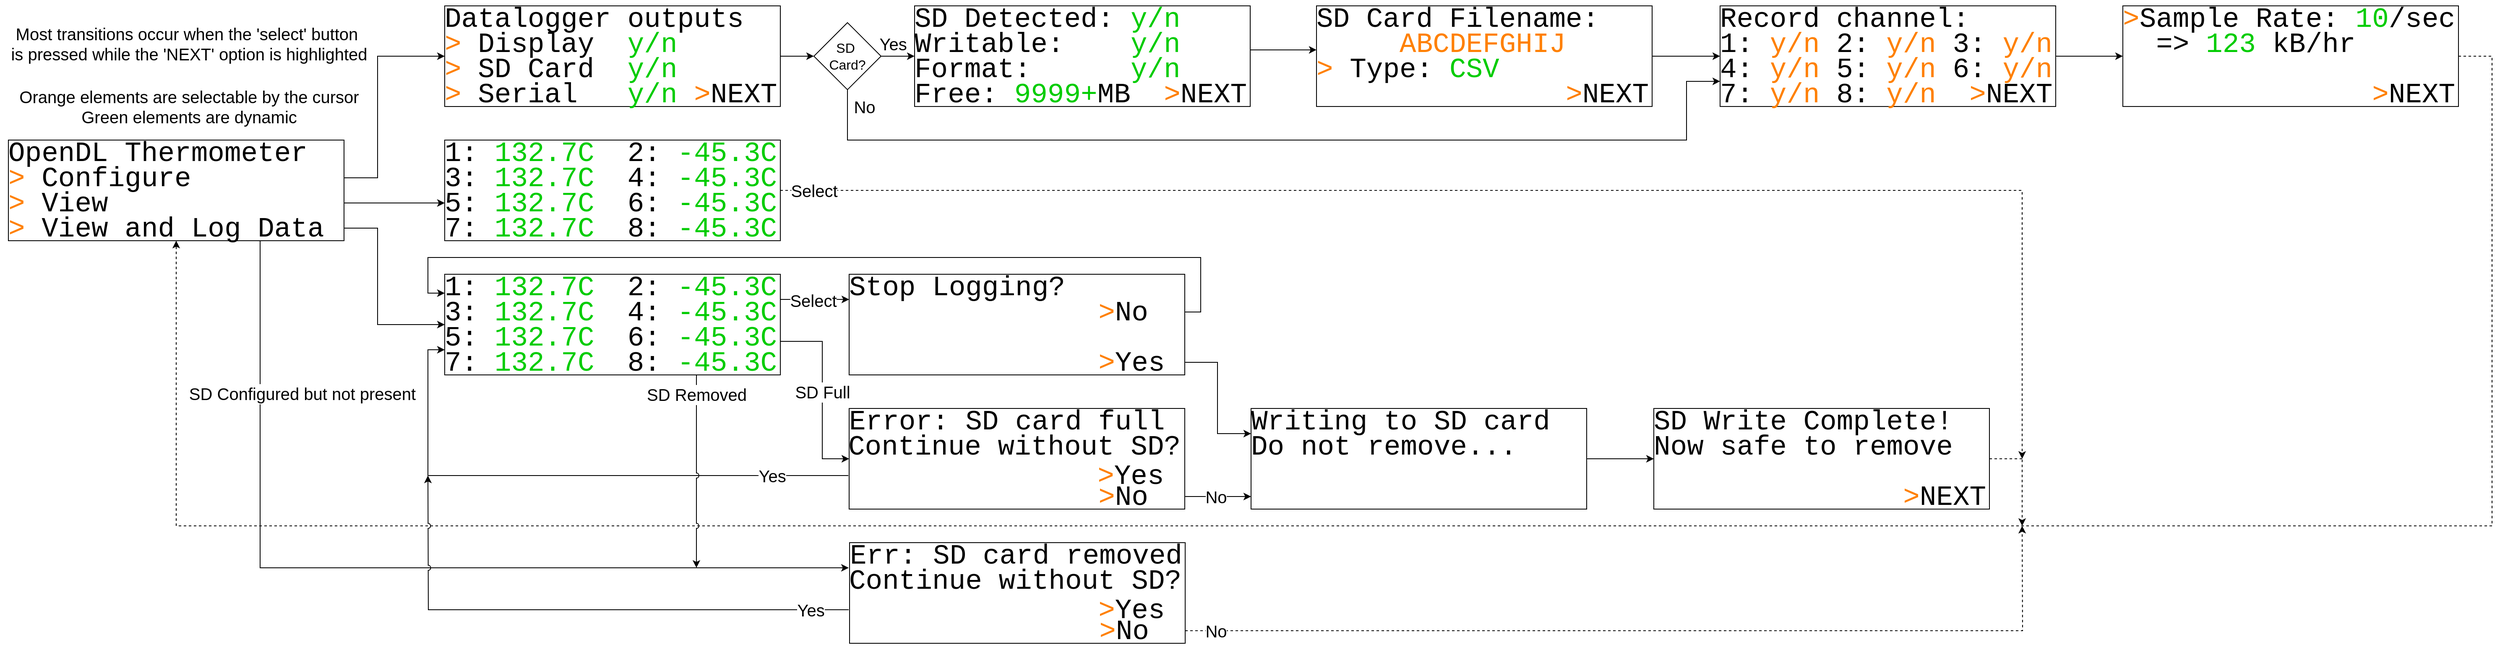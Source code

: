 <mxfile version="24.7.17">
  <diagram name="Page-1" id="Q3xABJWAg-SNLwv8lgqA">
    <mxGraphModel dx="2074" dy="1191" grid="1" gridSize="10" guides="1" tooltips="1" connect="1" arrows="1" fold="1" page="1" pageScale="1" pageWidth="827" pageHeight="1169" math="0" shadow="0">
      <root>
        <mxCell id="0" />
        <mxCell id="1" parent="0" />
        <mxCell id="KfBXZv0DRO6nxlZnSBsi-146" value="" style="rounded=0;whiteSpace=wrap;html=1;" parent="1" vertex="1">
          <mxGeometry x="1042" y="360" width="400" height="120" as="geometry" />
        </mxCell>
        <mxCell id="KfBXZv0DRO6nxlZnSBsi-16" value="" style="rounded=0;whiteSpace=wrap;html=1;" parent="1" vertex="1">
          <mxGeometry x="40" y="200" width="400" height="120" as="geometry" />
        </mxCell>
        <mxCell id="KfBXZv0DRO6nxlZnSBsi-17" value="&lt;font face=&quot;Courier New&quot;&gt;OpenDL Thermometer&lt;/font&gt;" style="text;html=1;align=left;verticalAlign=middle;whiteSpace=wrap;rounded=0;fontSize=33;spacingRight=0;spacingTop=0;spacing=0;imageHeight=24;fixedWidth=1;" parent="1" vertex="1">
          <mxGeometry x="40" y="200" width="400" height="30" as="geometry" />
        </mxCell>
        <mxCell id="KfBXZv0DRO6nxlZnSBsi-26" style="edgeStyle=orthogonalEdgeStyle;rounded=0;orthogonalLoop=1;jettySize=auto;html=1;exitX=1;exitY=0.5;exitDx=0;exitDy=0;entryX=0;entryY=0;entryDx=0;entryDy=0;" parent="1" source="KfBXZv0DRO6nxlZnSBsi-18" target="KfBXZv0DRO6nxlZnSBsi-24" edge="1">
          <mxGeometry relative="1" as="geometry">
            <Array as="points">
              <mxPoint x="480" y="245" />
              <mxPoint x="480" y="100" />
            </Array>
          </mxGeometry>
        </mxCell>
        <mxCell id="KfBXZv0DRO6nxlZnSBsi-18" value="&lt;font face=&quot;Courier New&quot;&gt;&lt;font color=&quot;#ff8000&quot;&gt;&amp;gt;&lt;/font&gt;&lt;font color=&quot;#00cc00&quot;&gt;&amp;nbsp;&lt;/font&gt;Configure&lt;br&gt;&lt;/font&gt;" style="text;html=1;align=left;verticalAlign=middle;whiteSpace=wrap;rounded=0;fontSize=33;spacingRight=0;spacingTop=0;spacing=0;imageHeight=24;fixedWidth=1;" parent="1" vertex="1">
          <mxGeometry x="40" y="230" width="400" height="30" as="geometry" />
        </mxCell>
        <mxCell id="KfBXZv0DRO6nxlZnSBsi-32" style="edgeStyle=orthogonalEdgeStyle;rounded=0;orthogonalLoop=1;jettySize=auto;html=1;exitX=1;exitY=0.5;exitDx=0;exitDy=0;entryX=0;entryY=0.5;entryDx=0;entryDy=0;" parent="1" source="KfBXZv0DRO6nxlZnSBsi-19" edge="1">
          <mxGeometry relative="1" as="geometry">
            <mxPoint x="560" y="275" as="targetPoint" />
          </mxGeometry>
        </mxCell>
        <mxCell id="KfBXZv0DRO6nxlZnSBsi-19" value="&lt;font face=&quot;Courier New&quot;&gt;&lt;font color=&quot;#ff8000&quot;&gt;&amp;gt;&lt;/font&gt;&lt;font color=&quot;#00cc00&quot;&gt;&amp;nbsp;&lt;/font&gt;View&lt;br&gt;&lt;/font&gt;" style="text;html=1;align=left;verticalAlign=middle;whiteSpace=wrap;rounded=0;fontSize=33;spacingRight=0;spacingTop=0;spacing=0;imageHeight=24;fixedWidth=1;" parent="1" vertex="1">
          <mxGeometry x="40" y="260" width="400" height="30" as="geometry" />
        </mxCell>
        <mxCell id="KfBXZv0DRO6nxlZnSBsi-38" style="edgeStyle=orthogonalEdgeStyle;rounded=0;orthogonalLoop=1;jettySize=auto;html=1;exitX=1;exitY=0.5;exitDx=0;exitDy=0;entryX=0;entryY=0;entryDx=0;entryDy=0;" parent="1" source="KfBXZv0DRO6nxlZnSBsi-20" edge="1">
          <mxGeometry relative="1" as="geometry">
            <mxPoint x="560.0" y="420" as="targetPoint" />
            <Array as="points">
              <mxPoint x="480" y="305" />
              <mxPoint x="480" y="420" />
            </Array>
          </mxGeometry>
        </mxCell>
        <mxCell id="ryMFJI7EJmz1ZqOhbHSy-1" style="edgeStyle=orthogonalEdgeStyle;rounded=0;orthogonalLoop=1;jettySize=auto;html=1;exitX=0.75;exitY=1;exitDx=0;exitDy=0;entryX=0;entryY=0;entryDx=0;entryDy=0;" edge="1" parent="1" source="KfBXZv0DRO6nxlZnSBsi-20" target="dpAYnM_afZyoAVR1uQpI-5">
          <mxGeometry relative="1" as="geometry">
            <mxPoint x="860" y="710" as="targetPoint" />
            <Array as="points">
              <mxPoint x="340" y="710" />
            </Array>
          </mxGeometry>
        </mxCell>
        <mxCell id="ryMFJI7EJmz1ZqOhbHSy-2" value="SD Configured but not present" style="edgeLabel;html=1;align=center;verticalAlign=middle;resizable=0;points=[];fontSize=20;" vertex="1" connectable="0" parent="ryMFJI7EJmz1ZqOhbHSy-1">
          <mxGeometry x="-0.765" relative="1" as="geometry">
            <mxPoint x="50" y="53" as="offset" />
          </mxGeometry>
        </mxCell>
        <mxCell id="KfBXZv0DRO6nxlZnSBsi-20" value="&lt;font face=&quot;Courier New&quot;&gt;&lt;font color=&quot;#ff8000&quot;&gt;&amp;gt;&lt;/font&gt;&lt;font color=&quot;#00cc00&quot;&gt;&amp;nbsp;&lt;/font&gt;View and Log Data&lt;br&gt;&lt;/font&gt;" style="text;html=1;align=left;verticalAlign=middle;whiteSpace=wrap;rounded=0;fontSize=33;spacingRight=0;spacingTop=0;spacing=0;imageHeight=24;fixedWidth=1;" parent="1" vertex="1">
          <mxGeometry x="40" y="290" width="400" height="30" as="geometry" />
        </mxCell>
        <mxCell id="KfBXZv0DRO6nxlZnSBsi-21" value="" style="rounded=0;whiteSpace=wrap;html=1;" parent="1" vertex="1">
          <mxGeometry x="560" y="40" width="400" height="120" as="geometry" />
        </mxCell>
        <mxCell id="KfBXZv0DRO6nxlZnSBsi-22" value="&lt;font face=&quot;Courier New&quot;&gt;Datalogger outputs&lt;br&gt;&lt;/font&gt;" style="text;html=1;align=left;verticalAlign=middle;whiteSpace=wrap;rounded=0;fontSize=33;spacingRight=0;spacingTop=0;spacing=0;imageHeight=24;fixedWidth=1;" parent="1" vertex="1">
          <mxGeometry x="560" y="40" width="400" height="30" as="geometry" />
        </mxCell>
        <mxCell id="dubMZCo4cq1mhFCN-_DC-6" style="edgeStyle=orthogonalEdgeStyle;rounded=0;orthogonalLoop=1;jettySize=auto;html=1;exitX=1;exitY=1;exitDx=0;exitDy=0;entryX=0;entryY=0.5;entryDx=0;entryDy=0;" parent="1" source="KfBXZv0DRO6nxlZnSBsi-23" target="KfBXZv0DRO6nxlZnSBsi-107" edge="1">
          <mxGeometry relative="1" as="geometry">
            <Array as="points">
              <mxPoint x="970" y="100" />
              <mxPoint x="970" y="100" />
            </Array>
          </mxGeometry>
        </mxCell>
        <mxCell id="KfBXZv0DRO6nxlZnSBsi-23" value="&lt;font face=&quot;Courier New&quot;&gt;&lt;font color=&quot;#ff8000&quot;&gt;&amp;gt;&lt;/font&gt; Display&amp;nbsp; &lt;font color=&quot;#00cc00&quot;&gt;y/n&lt;br&gt;&lt;/font&gt;&lt;/font&gt;" style="text;html=1;align=left;verticalAlign=middle;whiteSpace=wrap;rounded=0;fontSize=33;spacingRight=0;spacingTop=0;spacing=0;imageHeight=24;fixedWidth=1;" parent="1" vertex="1">
          <mxGeometry x="560" y="70" width="400" height="30" as="geometry" />
        </mxCell>
        <mxCell id="KfBXZv0DRO6nxlZnSBsi-24" value="&lt;font face=&quot;Courier New&quot;&gt;&lt;font color=&quot;#ff8000&quot;&gt;&amp;gt;&lt;/font&gt; SD Card&amp;nbsp; &lt;font color=&quot;#00cc00&quot;&gt;y/n&lt;br&gt;&lt;/font&gt;&lt;/font&gt;" style="text;html=1;align=left;verticalAlign=middle;whiteSpace=wrap;rounded=0;fontSize=33;spacingRight=0;spacingTop=0;spacing=0;imageHeight=24;fixedWidth=1;" parent="1" vertex="1">
          <mxGeometry x="560" y="100" width="400" height="30" as="geometry" />
        </mxCell>
        <mxCell id="KfBXZv0DRO6nxlZnSBsi-25" value="&lt;font face=&quot;Courier New&quot;&gt;&lt;font color=&quot;#ff8000&quot;&gt;&amp;gt;&lt;/font&gt; Serial&amp;nbsp; &amp;nbsp;&lt;font color=&quot;#00cc00&quot;&gt;y/n&lt;/font&gt; &lt;font color=&quot;#ff8000&quot;&gt;&amp;gt;&lt;/font&gt;NEXT&lt;br&gt;&lt;/font&gt;" style="text;html=1;align=left;verticalAlign=middle;whiteSpace=wrap;rounded=0;fontSize=33;spacingRight=0;spacingTop=0;spacing=0;imageHeight=24;fixedWidth=1;" parent="1" vertex="1">
          <mxGeometry x="560" y="130" width="400" height="30" as="geometry" />
        </mxCell>
        <mxCell id="KfBXZv0DRO6nxlZnSBsi-27" value="" style="rounded=0;whiteSpace=wrap;html=1;" parent="1" vertex="1">
          <mxGeometry x="560" y="200" width="400" height="120" as="geometry" />
        </mxCell>
        <mxCell id="KfBXZv0DRO6nxlZnSBsi-33" value="" style="rounded=0;whiteSpace=wrap;html=1;" parent="1" vertex="1">
          <mxGeometry x="560" y="360" width="400" height="120" as="geometry" />
        </mxCell>
        <mxCell id="KfBXZv0DRO6nxlZnSBsi-39" value="&lt;font face=&quot;Courier New&quot;&gt;1: &lt;font color=&quot;#00cc00&quot;&gt;132.7C&lt;/font&gt;&amp;nbsp; 2: &lt;font color=&quot;#00cc00&quot;&gt;-45.3C&lt;/font&gt;&lt;br&gt;&lt;/font&gt;" style="text;html=1;align=left;verticalAlign=middle;whiteSpace=wrap;rounded=0;fontSize=33;spacingRight=0;spacingTop=0;spacing=0;imageHeight=24;fixedWidth=1;" parent="1" vertex="1">
          <mxGeometry x="560" y="200" width="400" height="30" as="geometry" />
        </mxCell>
        <mxCell id="KfBXZv0DRO6nxlZnSBsi-40" value="&lt;font face=&quot;Courier New&quot;&gt;3: &lt;font color=&quot;#00cc00&quot;&gt;132.7C&lt;/font&gt;&amp;nbsp; 4: &lt;font color=&quot;#00cc00&quot;&gt;-45.3C&lt;/font&gt;&lt;br&gt;&lt;/font&gt;" style="text;html=1;align=left;verticalAlign=middle;whiteSpace=wrap;rounded=0;fontSize=33;spacingRight=0;spacingTop=0;spacing=0;imageHeight=24;fixedWidth=1;" parent="1" vertex="1">
          <mxGeometry x="560" y="230" width="400" height="30" as="geometry" />
        </mxCell>
        <mxCell id="KfBXZv0DRO6nxlZnSBsi-135" style="edgeStyle=orthogonalEdgeStyle;rounded=0;orthogonalLoop=1;jettySize=auto;html=1;exitX=1;exitY=0;exitDx=0;exitDy=0;dashed=1;" parent="1" source="KfBXZv0DRO6nxlZnSBsi-41" edge="1">
          <mxGeometry relative="1" as="geometry">
            <mxPoint x="2440" y="580" as="targetPoint" />
            <Array as="points">
              <mxPoint x="2440" y="260" />
            </Array>
          </mxGeometry>
        </mxCell>
        <mxCell id="KfBXZv0DRO6nxlZnSBsi-41" value="&lt;font face=&quot;Courier New&quot;&gt;5: &lt;font color=&quot;#00cc00&quot;&gt;132.7C&lt;/font&gt;&amp;nbsp; 6: &lt;font color=&quot;#00cc00&quot;&gt;-45.3C&lt;/font&gt;&lt;br&gt;&lt;/font&gt;" style="text;html=1;align=left;verticalAlign=middle;whiteSpace=wrap;rounded=0;fontSize=33;spacingRight=0;spacingTop=0;spacing=0;imageHeight=24;fixedWidth=1;" parent="1" vertex="1">
          <mxGeometry x="560" y="260" width="400" height="30" as="geometry" />
        </mxCell>
        <mxCell id="KfBXZv0DRO6nxlZnSBsi-42" value="&lt;font face=&quot;Courier New&quot;&gt;7: &lt;font color=&quot;#00cc00&quot;&gt;132.7C&lt;/font&gt;&amp;nbsp; 8: &lt;font color=&quot;#00cc00&quot;&gt;-45.3C&lt;/font&gt;&lt;br&gt;&lt;/font&gt;" style="text;html=1;align=left;verticalAlign=middle;whiteSpace=wrap;rounded=0;fontSize=33;spacingRight=0;spacingTop=0;spacing=0;imageHeight=24;fixedWidth=1;" parent="1" vertex="1">
          <mxGeometry x="560" y="290" width="400" height="30" as="geometry" />
        </mxCell>
        <mxCell id="KfBXZv0DRO6nxlZnSBsi-51" value="" style="rounded=0;whiteSpace=wrap;html=1;" parent="1" vertex="1">
          <mxGeometry x="1120" y="39.97" width="400" height="120" as="geometry" />
        </mxCell>
        <mxCell id="KfBXZv0DRO6nxlZnSBsi-52" value="&lt;font face=&quot;Courier New&quot;&gt;SD Detected: &lt;font color=&quot;#00cc00&quot;&gt;y/n&lt;/font&gt;&lt;br&gt;&lt;/font&gt;" style="text;html=1;align=left;verticalAlign=middle;whiteSpace=wrap;rounded=0;fontSize=33;spacingRight=0;spacingTop=0;spacing=0;imageHeight=24;fixedWidth=1;" parent="1" vertex="1">
          <mxGeometry x="1120" y="39.97" width="400" height="30" as="geometry" />
        </mxCell>
        <mxCell id="KfBXZv0DRO6nxlZnSBsi-102" style="edgeStyle=orthogonalEdgeStyle;rounded=0;orthogonalLoop=1;jettySize=auto;html=1;exitX=1;exitY=0.75;exitDx=0;exitDy=0;entryX=0;entryY=0.75;entryDx=0;entryDy=0;" parent="1" source="KfBXZv0DRO6nxlZnSBsi-53" target="KfBXZv0DRO6nxlZnSBsi-66" edge="1">
          <mxGeometry relative="1" as="geometry" />
        </mxCell>
        <mxCell id="KfBXZv0DRO6nxlZnSBsi-53" value="&lt;font face=&quot;Courier New&quot;&gt;Writable:&amp;nbsp; &amp;nbsp; &lt;font color=&quot;#00cc00&quot;&gt;y/n&lt;/font&gt;&lt;br&gt;&lt;/font&gt;" style="text;html=1;align=left;verticalAlign=middle;whiteSpace=wrap;rounded=0;fontSize=33;spacingRight=0;spacingTop=0;spacing=0;imageHeight=24;fixedWidth=1;" parent="1" vertex="1">
          <mxGeometry x="1120" y="69.97" width="400" height="30" as="geometry" />
        </mxCell>
        <mxCell id="KfBXZv0DRO6nxlZnSBsi-54" value="&lt;font face=&quot;Courier New&quot;&gt;Format:&amp;nbsp; &amp;nbsp; &amp;nbsp; &lt;font color=&quot;#00cc00&quot;&gt;y/n&lt;/font&gt;&lt;br&gt;&lt;/font&gt;" style="text;html=1;align=left;verticalAlign=middle;whiteSpace=wrap;rounded=0;fontSize=33;spacingRight=0;spacingTop=0;spacing=0;imageHeight=24;fixedWidth=1;" parent="1" vertex="1">
          <mxGeometry x="1120" y="99.97" width="400" height="30" as="geometry" />
        </mxCell>
        <mxCell id="KfBXZv0DRO6nxlZnSBsi-151" style="edgeStyle=orthogonalEdgeStyle;rounded=0;orthogonalLoop=1;jettySize=auto;html=1;exitX=1;exitY=0;exitDx=0;exitDy=0;entryX=0;entryY=0.25;entryDx=0;entryDy=0;jumpStyle=arc;" parent="1" target="KfBXZv0DRO6nxlZnSBsi-146" edge="1">
          <mxGeometry relative="1" as="geometry">
            <Array as="points">
              <mxPoint x="980" y="390" />
              <mxPoint x="980" y="390" />
            </Array>
            <mxPoint x="960" y="390" as="sourcePoint" />
          </mxGeometry>
        </mxCell>
        <mxCell id="KfBXZv0DRO6nxlZnSBsi-126" style="edgeStyle=orthogonalEdgeStyle;rounded=0;orthogonalLoop=1;jettySize=auto;html=1;exitX=1;exitY=0;exitDx=0;exitDy=0;entryX=0;entryY=0.5;entryDx=0;entryDy=0;jumpStyle=arc;" parent="1" target="KfBXZv0DRO6nxlZnSBsi-121" edge="1">
          <mxGeometry relative="1" as="geometry">
            <mxPoint x="960" y="440" as="sourcePoint" />
            <mxPoint x="1042" y="600" as="targetPoint" />
            <Array as="points">
              <mxPoint x="1010" y="440" />
              <mxPoint x="1010" y="580" />
            </Array>
          </mxGeometry>
        </mxCell>
        <mxCell id="KfBXZv0DRO6nxlZnSBsi-127" value="SD Full" style="edgeLabel;html=1;align=center;verticalAlign=middle;resizable=0;points=[];fontSize=20;" parent="KfBXZv0DRO6nxlZnSBsi-126" vertex="1" connectable="0">
          <mxGeometry x="-0.056" relative="1" as="geometry">
            <mxPoint y="5" as="offset" />
          </mxGeometry>
        </mxCell>
        <mxCell id="KfBXZv0DRO6nxlZnSBsi-61" value="&lt;font face=&quot;Courier New&quot;&gt;Free:&amp;nbsp;&lt;font color=&quot;#00cc00&quot;&gt;9999+&lt;/font&gt;MB&amp;nbsp;&amp;nbsp;&lt;font color=&quot;#ff8000&quot;&gt;&amp;gt;&lt;/font&gt;NEXT&lt;br&gt;&lt;/font&gt;" style="text;html=1;align=left;verticalAlign=middle;whiteSpace=wrap;rounded=0;fontSize=33;spacingRight=0;spacingTop=0;spacing=0;imageHeight=24;fixedWidth=1;" parent="1" vertex="1">
          <mxGeometry x="1120" y="129.97" width="400" height="30" as="geometry" />
        </mxCell>
        <mxCell id="KfBXZv0DRO6nxlZnSBsi-64" value="" style="rounded=0;whiteSpace=wrap;html=1;" parent="1" vertex="1">
          <mxGeometry x="1599" y="39.97" width="400" height="120" as="geometry" />
        </mxCell>
        <mxCell id="KfBXZv0DRO6nxlZnSBsi-65" value="&lt;font face=&quot;Courier New&quot;&gt;SD Card Filename:&lt;br&gt;&lt;/font&gt;" style="text;html=1;align=left;verticalAlign=middle;whiteSpace=wrap;rounded=0;fontSize=33;spacingRight=0;spacingTop=0;spacing=0;imageHeight=24;fixedWidth=1;" parent="1" vertex="1">
          <mxGeometry x="1599" y="39.97" width="400" height="30" as="geometry" />
        </mxCell>
        <mxCell id="KfBXZv0DRO6nxlZnSBsi-66" value="&lt;font face=&quot;Courier New&quot;&gt;&amp;nbsp; &amp;nbsp; &amp;nbsp;&lt;font color=&quot;#ff8000&quot;&gt;ABCDEFGHIJ&lt;/font&gt;&lt;/font&gt;" style="text;html=1;align=left;verticalAlign=middle;whiteSpace=wrap;rounded=0;fontSize=33;spacingRight=0;spacingTop=0;spacing=0;imageHeight=24;fixedWidth=1;" parent="1" vertex="1">
          <mxGeometry x="1599" y="69.97" width="400" height="30" as="geometry" />
        </mxCell>
        <mxCell id="KfBXZv0DRO6nxlZnSBsi-86" style="edgeStyle=orthogonalEdgeStyle;rounded=0;orthogonalLoop=1;jettySize=auto;html=1;exitX=1;exitY=0;exitDx=0;exitDy=0;entryX=0;entryY=0;entryDx=0;entryDy=0;" parent="1" source="KfBXZv0DRO6nxlZnSBsi-70" target="KfBXZv0DRO6nxlZnSBsi-91" edge="1">
          <mxGeometry relative="1" as="geometry">
            <mxPoint x="2309" y="119.97" as="targetPoint" />
            <Array as="points">
              <mxPoint x="2060" y="99.97" />
              <mxPoint x="2060" y="99.97" />
            </Array>
          </mxGeometry>
        </mxCell>
        <mxCell id="KfBXZv0DRO6nxlZnSBsi-70" value="&lt;font face=&quot;Courier New&quot;&gt;&lt;font color=&quot;#ff8000&quot;&gt;&amp;gt;&amp;nbsp;&lt;/font&gt;Type: &lt;font color=&quot;#00cc00&quot;&gt;CSV&lt;br&gt;&lt;/font&gt;&lt;/font&gt;" style="text;html=1;align=left;verticalAlign=middle;whiteSpace=wrap;rounded=0;fontSize=33;spacingRight=0;spacingTop=0;spacing=0;imageHeight=24;fixedWidth=1;" parent="1" vertex="1">
          <mxGeometry x="1599" y="99.97" width="400" height="30" as="geometry" />
        </mxCell>
        <mxCell id="KfBXZv0DRO6nxlZnSBsi-79" value="&lt;font face=&quot;Courier New&quot;&gt;&amp;nbsp;&amp;nbsp;&amp;nbsp;&amp;nbsp;&amp;nbsp;&amp;nbsp;&amp;nbsp;&amp;nbsp;&amp;nbsp;&amp;nbsp;&amp;nbsp;&amp;nbsp;&amp;nbsp;&amp;nbsp; &lt;font color=&quot;#ff8000&quot;&gt;&amp;gt;&lt;/font&gt;NEXT&lt;/font&gt;" style="text;html=1;align=left;verticalAlign=middle;whiteSpace=wrap;rounded=0;fontSize=33;spacingRight=0;spacingTop=0;spacing=0;imageHeight=24;fixedWidth=1;" parent="1" vertex="1">
          <mxGeometry x="1599" y="129.97" width="400" height="30" as="geometry" />
        </mxCell>
        <mxCell id="KfBXZv0DRO6nxlZnSBsi-88" value="" style="rounded=0;whiteSpace=wrap;html=1;" parent="1" vertex="1">
          <mxGeometry x="2080" y="39.97" width="400" height="120" as="geometry" />
        </mxCell>
        <mxCell id="KfBXZv0DRO6nxlZnSBsi-89" value="&lt;font face=&quot;Courier New&quot;&gt;Record channel:&lt;br&gt;&lt;/font&gt;" style="text;html=1;align=left;verticalAlign=middle;whiteSpace=wrap;rounded=0;fontSize=33;spacingRight=0;spacingTop=0;spacing=0;imageHeight=24;fixedWidth=1;" parent="1" vertex="1">
          <mxGeometry x="2080" y="39.97" width="400" height="30" as="geometry" />
        </mxCell>
        <mxCell id="KfBXZv0DRO6nxlZnSBsi-90" value="&lt;font face=&quot;Courier New&quot;&gt;1: &lt;font color=&quot;#ff8000&quot;&gt;y/n&lt;/font&gt;&amp;nbsp;2: &lt;font color=&quot;#ff8000&quot;&gt;y/n&lt;/font&gt;&amp;nbsp;3: &lt;font color=&quot;#ff8000&quot;&gt;y/n&lt;/font&gt;&lt;/font&gt;" style="text;html=1;align=left;verticalAlign=middle;whiteSpace=wrap;rounded=0;fontSize=33;spacingRight=0;spacingTop=0;spacing=0;imageHeight=24;fixedWidth=1;" parent="1" vertex="1">
          <mxGeometry x="2080" y="69.97" width="400" height="30" as="geometry" />
        </mxCell>
        <mxCell id="KfBXZv0DRO6nxlZnSBsi-120" style="edgeStyle=orthogonalEdgeStyle;rounded=0;orthogonalLoop=1;jettySize=auto;html=1;exitX=1;exitY=0;exitDx=0;exitDy=0;entryX=0;entryY=1;entryDx=0;entryDy=0;" parent="1" source="KfBXZv0DRO6nxlZnSBsi-91" edge="1">
          <mxGeometry relative="1" as="geometry">
            <mxPoint x="2560" y="99.97" as="targetPoint" />
            <Array as="points">
              <mxPoint x="2500" y="99.97" />
              <mxPoint x="2500" y="99.97" />
            </Array>
          </mxGeometry>
        </mxCell>
        <mxCell id="KfBXZv0DRO6nxlZnSBsi-91" value="&lt;font face=&quot;Courier New&quot;&gt;4: &lt;font color=&quot;#ff8000&quot;&gt;y/n&lt;/font&gt;&amp;nbsp;5: &lt;font color=&quot;#ff8000&quot;&gt;y/n&lt;/font&gt;&amp;nbsp;6: &lt;font color=&quot;#ff8000&quot;&gt;y/n&lt;/font&gt;&lt;/font&gt;" style="text;html=1;align=left;verticalAlign=middle;whiteSpace=wrap;rounded=0;fontSize=33;spacingRight=0;spacingTop=0;spacing=0;imageHeight=24;fixedWidth=1;" parent="1" vertex="1">
          <mxGeometry x="2080" y="99.97" width="400" height="30" as="geometry" />
        </mxCell>
        <mxCell id="KfBXZv0DRO6nxlZnSBsi-92" value="&lt;font face=&quot;Courier New&quot;&gt;7: &lt;font color=&quot;#ff8000&quot;&gt;y/n&lt;/font&gt;&amp;nbsp;8: &lt;font color=&quot;#ff8000&quot;&gt;y/n&lt;/font&gt;&lt;/font&gt;&lt;font face=&quot;Courier New&quot;&gt;&amp;nbsp; &lt;font color=&quot;#ff8000&quot;&gt;&amp;gt;&lt;/font&gt;NEXT&lt;/font&gt;" style="text;html=1;align=left;verticalAlign=middle;whiteSpace=wrap;rounded=0;fontSize=33;spacingRight=0;spacingTop=0;spacing=0;imageHeight=24;fixedWidth=1;" parent="1" vertex="1">
          <mxGeometry x="2080" y="129.97" width="400" height="30" as="geometry" />
        </mxCell>
        <mxCell id="KfBXZv0DRO6nxlZnSBsi-110" style="edgeStyle=orthogonalEdgeStyle;rounded=0;orthogonalLoop=1;jettySize=auto;html=1;exitX=1;exitY=0.5;exitDx=0;exitDy=0;entryX=0;entryY=1;entryDx=0;entryDy=0;" parent="1" source="KfBXZv0DRO6nxlZnSBsi-107" target="KfBXZv0DRO6nxlZnSBsi-53" edge="1">
          <mxGeometry relative="1" as="geometry">
            <Array as="points">
              <mxPoint x="1110" y="99.97" />
              <mxPoint x="1110" y="99.97" />
            </Array>
          </mxGeometry>
        </mxCell>
        <mxCell id="KfBXZv0DRO6nxlZnSBsi-111" value="Yes" style="edgeLabel;html=1;align=center;verticalAlign=middle;resizable=0;points=[];fontSize=20;" parent="KfBXZv0DRO6nxlZnSBsi-110" vertex="1" connectable="0">
          <mxGeometry x="-0.16" y="-3" relative="1" as="geometry">
            <mxPoint x="-3" y="-18" as="offset" />
          </mxGeometry>
        </mxCell>
        <mxCell id="KfBXZv0DRO6nxlZnSBsi-113" style="edgeStyle=orthogonalEdgeStyle;rounded=0;orthogonalLoop=1;jettySize=auto;html=1;exitX=0.5;exitY=1;exitDx=0;exitDy=0;entryX=0;entryY=0;entryDx=0;entryDy=0;" parent="1" source="KfBXZv0DRO6nxlZnSBsi-107" target="KfBXZv0DRO6nxlZnSBsi-92" edge="1">
          <mxGeometry relative="1" as="geometry">
            <Array as="points">
              <mxPoint x="1040" y="199.97" />
              <mxPoint x="2040" y="199.97" />
              <mxPoint x="2040" y="129.97" />
            </Array>
          </mxGeometry>
        </mxCell>
        <mxCell id="KfBXZv0DRO6nxlZnSBsi-114" value="No" style="edgeLabel;html=1;align=center;verticalAlign=middle;resizable=0;points=[];fontSize=20;" parent="KfBXZv0DRO6nxlZnSBsi-113" vertex="1" connectable="0">
          <mxGeometry x="-0.971" relative="1" as="geometry">
            <mxPoint x="20" y="3" as="offset" />
          </mxGeometry>
        </mxCell>
        <mxCell id="KfBXZv0DRO6nxlZnSBsi-107" value="&lt;div&gt;&lt;font style=&quot;font-size: 16px;&quot;&gt;SD&amp;nbsp;&lt;/font&gt;&lt;/div&gt;&lt;div&gt;&lt;font style=&quot;font-size: 16px;&quot;&gt;Card?&lt;/font&gt;&lt;/div&gt;" style="rhombus;whiteSpace=wrap;html=1;" parent="1" vertex="1">
          <mxGeometry x="1000" y="59.97" width="80" height="80" as="geometry" />
        </mxCell>
        <mxCell id="KfBXZv0DRO6nxlZnSBsi-136" style="edgeStyle=orthogonalEdgeStyle;rounded=0;orthogonalLoop=1;jettySize=auto;html=1;exitX=1;exitY=0.5;exitDx=0;exitDy=0;dashed=1;entryX=0.5;entryY=1;entryDx=0;entryDy=0;" parent="1" source="KfBXZv0DRO6nxlZnSBsi-115" target="KfBXZv0DRO6nxlZnSBsi-20" edge="1">
          <mxGeometry relative="1" as="geometry">
            <mxPoint x="1960" y="520" as="targetPoint" />
            <Array as="points">
              <mxPoint x="3000" y="100" />
              <mxPoint x="3000" y="660" />
              <mxPoint x="240" y="660" />
            </Array>
          </mxGeometry>
        </mxCell>
        <mxCell id="KfBXZv0DRO6nxlZnSBsi-115" value="" style="rounded=0;whiteSpace=wrap;html=1;" parent="1" vertex="1">
          <mxGeometry x="2560" y="39.97" width="400" height="120" as="geometry" />
        </mxCell>
        <mxCell id="KfBXZv0DRO6nxlZnSBsi-116" value="&lt;font face=&quot;Courier New&quot;&gt;&lt;font color=&quot;#ff8000&quot;&gt;&amp;gt;&lt;/font&gt;Sample Rate: &lt;font color=&quot;#00cc00&quot;&gt;10&lt;/font&gt;/sec&lt;br&gt;&lt;/font&gt;" style="text;html=1;align=left;verticalAlign=middle;whiteSpace=wrap;rounded=0;fontSize=33;spacingRight=0;spacingTop=0;spacing=0;imageHeight=24;fixedWidth=1;" parent="1" vertex="1">
          <mxGeometry x="2560" y="39.97" width="400" height="30" as="geometry" />
        </mxCell>
        <mxCell id="KfBXZv0DRO6nxlZnSBsi-119" value="&lt;font face=&quot;Courier New&quot;&gt;&amp;nbsp; &amp;nbsp; &amp;nbsp; &amp;nbsp; &amp;nbsp; &amp;nbsp; &amp;nbsp;&amp;nbsp; &lt;font color=&quot;#ff8000&quot;&gt;&amp;gt;&lt;/font&gt;NEXT&lt;/font&gt;" style="text;html=1;align=left;verticalAlign=middle;whiteSpace=wrap;rounded=0;fontSize=33;spacingRight=0;spacingTop=0;spacing=0;imageHeight=24;fixedWidth=1;" parent="1" vertex="1">
          <mxGeometry x="2560" y="129.97" width="400" height="30" as="geometry" />
        </mxCell>
        <mxCell id="KfBXZv0DRO6nxlZnSBsi-121" value="" style="rounded=0;whiteSpace=wrap;html=1;" parent="1" vertex="1">
          <mxGeometry x="1042" y="520" width="400" height="120" as="geometry" />
        </mxCell>
        <mxCell id="KfBXZv0DRO6nxlZnSBsi-122" value="&lt;font face=&quot;Courier New&quot;&gt;Stop Logging?&lt;br&gt;&lt;/font&gt;" style="text;html=1;align=left;verticalAlign=middle;whiteSpace=wrap;rounded=0;fontSize=33;spacingRight=0;spacingTop=0;spacing=0;imageHeight=24;fixedWidth=1;" parent="1" vertex="1">
          <mxGeometry x="1042" y="360" width="400" height="30" as="geometry" />
        </mxCell>
        <mxCell id="KfBXZv0DRO6nxlZnSBsi-156" style="edgeStyle=orthogonalEdgeStyle;rounded=0;orthogonalLoop=1;jettySize=auto;html=1;exitX=1;exitY=0.5;exitDx=0;exitDy=0;entryX=0;entryY=1;entryDx=0;entryDy=0;" parent="1" source="KfBXZv0DRO6nxlZnSBsi-125" target="KfBXZv0DRO6nxlZnSBsi-129" edge="1">
          <mxGeometry relative="1" as="geometry">
            <Array as="points">
              <mxPoint x="1481" y="465" />
              <mxPoint x="1481" y="550" />
            </Array>
          </mxGeometry>
        </mxCell>
        <mxCell id="KfBXZv0DRO6nxlZnSBsi-125" value="&lt;font face=&quot;Courier New&quot;&gt;&amp;nbsp; &amp;nbsp;&amp;nbsp; &amp;nbsp; &amp;nbsp; &amp;nbsp;&amp;nbsp;&amp;nbsp;&amp;nbsp;&amp;nbsp; &lt;font color=&quot;#ff8000&quot;&gt;&amp;gt;&lt;/font&gt;Yes&lt;br&gt;&lt;/font&gt;" style="text;html=1;align=left;verticalAlign=middle;whiteSpace=wrap;rounded=0;fontSize=33;spacingRight=0;spacingTop=0;spacing=0;imageHeight=24;fixedWidth=1;" parent="1" vertex="1">
          <mxGeometry x="1042" y="450" width="400" height="30" as="geometry" />
        </mxCell>
        <mxCell id="KfBXZv0DRO6nxlZnSBsi-137" style="edgeStyle=orthogonalEdgeStyle;rounded=0;orthogonalLoop=1;jettySize=auto;html=1;exitX=1;exitY=0.5;exitDx=0;exitDy=0;entryX=0;entryY=1;entryDx=0;entryDy=0;" parent="1" source="KfBXZv0DRO6nxlZnSBsi-128" target="KfBXZv0DRO6nxlZnSBsi-144" edge="1">
          <mxGeometry relative="1" as="geometry">
            <mxPoint x="1961" y="580" as="targetPoint" />
            <Array as="points">
              <mxPoint x="1981" y="580" />
              <mxPoint x="1981" y="580" />
            </Array>
          </mxGeometry>
        </mxCell>
        <mxCell id="KfBXZv0DRO6nxlZnSBsi-128" value="" style="rounded=0;whiteSpace=wrap;html=1;" parent="1" vertex="1">
          <mxGeometry x="1521" y="520" width="400" height="120" as="geometry" />
        </mxCell>
        <mxCell id="KfBXZv0DRO6nxlZnSBsi-129" value="&lt;font face=&quot;Courier New&quot;&gt;Writing to SD card&lt;br&gt;&lt;/font&gt;" style="text;html=1;align=left;verticalAlign=middle;whiteSpace=wrap;rounded=0;fontSize=33;spacingRight=0;spacingTop=0;spacing=0;imageHeight=24;fixedWidth=1;" parent="1" vertex="1">
          <mxGeometry x="1521" y="520" width="400" height="30" as="geometry" />
        </mxCell>
        <mxCell id="KfBXZv0DRO6nxlZnSBsi-130" value="&lt;font face=&quot;Courier New&quot;&gt;&amp;nbsp;&amp;nbsp;&amp;nbsp;&amp;nbsp;&amp;nbsp;&amp;nbsp;&amp;nbsp;&amp;nbsp;&amp;nbsp;&amp;nbsp;&amp;nbsp;&amp;nbsp;&amp;nbsp;&amp;nbsp; &lt;font color=&quot;#00cc00&quot;&gt;&lt;br&gt;&lt;/font&gt;&lt;/font&gt;" style="text;html=1;align=left;verticalAlign=middle;whiteSpace=wrap;rounded=0;fontSize=33;spacingRight=0;spacingTop=0;spacing=0;imageHeight=24;fixedWidth=1;" parent="1" vertex="1">
          <mxGeometry x="1521" y="610" width="400" height="30" as="geometry" />
        </mxCell>
        <mxCell id="KfBXZv0DRO6nxlZnSBsi-140" style="edgeStyle=orthogonalEdgeStyle;rounded=0;orthogonalLoop=1;jettySize=auto;html=1;exitX=1;exitY=0.5;exitDx=0;exitDy=0;entryX=0;entryY=0.75;entryDx=0;entryDy=0;" parent="1" source="KfBXZv0DRO6nxlZnSBsi-131" edge="1">
          <mxGeometry relative="1" as="geometry">
            <Array as="points">
              <mxPoint x="1461" y="405" />
              <mxPoint x="1461" y="340" />
              <mxPoint x="540" y="340" />
              <mxPoint x="540" y="383" />
            </Array>
            <mxPoint x="560" y="382.5" as="targetPoint" />
          </mxGeometry>
        </mxCell>
        <mxCell id="KfBXZv0DRO6nxlZnSBsi-131" value="&lt;font face=&quot;Courier New&quot;&gt;&amp;nbsp;&amp;nbsp;&amp;nbsp;&amp;nbsp;&amp;nbsp;&amp;nbsp;&amp;nbsp;&amp;nbsp;&amp;nbsp;&amp;nbsp;&amp;nbsp;&amp;nbsp;&amp;nbsp;&amp;nbsp; &lt;font color=&quot;#ff8000&quot;&gt;&amp;gt;&lt;/font&gt;No&lt;/font&gt;" style="text;html=1;align=left;verticalAlign=middle;whiteSpace=wrap;rounded=0;fontSize=33;spacingRight=0;spacingTop=0;spacing=0;imageHeight=24;fixedWidth=1;" parent="1" vertex="1">
          <mxGeometry x="1042" y="390" width="400" height="30" as="geometry" />
        </mxCell>
        <mxCell id="KfBXZv0DRO6nxlZnSBsi-133" value="&lt;font face=&quot;Courier New&quot;&gt;Do not remove...&lt;br&gt;&lt;/font&gt;" style="text;html=1;align=left;verticalAlign=middle;whiteSpace=wrap;rounded=0;fontSize=33;spacingRight=0;spacingTop=0;spacing=0;imageHeight=24;fixedWidth=1;" parent="1" vertex="1">
          <mxGeometry x="1521" y="550" width="400" height="30" as="geometry" />
        </mxCell>
        <mxCell id="KfBXZv0DRO6nxlZnSBsi-138" value="&lt;font face=&quot;Courier New&quot;&gt;&amp;nbsp; =&amp;gt; &lt;font color=&quot;#00cc00&quot;&gt;123&lt;/font&gt; kB/hr&lt;/font&gt;" style="text;html=1;align=left;verticalAlign=middle;whiteSpace=wrap;rounded=0;fontSize=33;spacingRight=0;spacingTop=0;spacing=0;imageHeight=24;fixedWidth=1;" parent="1" vertex="1">
          <mxGeometry x="2560" y="69.97" width="400" height="30" as="geometry" />
        </mxCell>
        <mxCell id="KfBXZv0DRO6nxlZnSBsi-141" value="" style="rounded=0;whiteSpace=wrap;html=1;" parent="1" vertex="1">
          <mxGeometry x="2001" y="520" width="400" height="120" as="geometry" />
        </mxCell>
        <mxCell id="KfBXZv0DRO6nxlZnSBsi-142" value="&lt;font face=&quot;Courier New&quot;&gt;SD Write Complete!&lt;br&gt;&lt;/font&gt;" style="text;html=1;align=left;verticalAlign=middle;whiteSpace=wrap;rounded=0;fontSize=33;spacingRight=0;spacingTop=0;spacing=0;imageHeight=24;fixedWidth=1;" parent="1" vertex="1">
          <mxGeometry x="2001" y="520" width="400" height="30" as="geometry" />
        </mxCell>
        <mxCell id="KfBXZv0DRO6nxlZnSBsi-143" value="&lt;font face=&quot;Courier New&quot;&gt;&amp;nbsp;&amp;nbsp;&amp;nbsp;&amp;nbsp;&amp;nbsp;&amp;nbsp;&amp;nbsp;&amp;nbsp;&amp;nbsp;&amp;nbsp;&amp;nbsp;&amp;nbsp;&amp;nbsp;&amp;nbsp; &lt;font color=&quot;#ff8000&quot;&gt;&amp;gt;&lt;/font&gt;NEXT&lt;br&gt;&lt;/font&gt;" style="text;html=1;align=left;verticalAlign=middle;whiteSpace=wrap;rounded=0;fontSize=33;spacingRight=0;spacingTop=0;spacing=0;imageHeight=24;fixedWidth=1;" parent="1" vertex="1">
          <mxGeometry x="2001" y="610" width="400" height="30" as="geometry" />
        </mxCell>
        <mxCell id="KfBXZv0DRO6nxlZnSBsi-145" style="edgeStyle=orthogonalEdgeStyle;rounded=0;orthogonalLoop=1;jettySize=auto;html=1;exitX=1;exitY=1;exitDx=0;exitDy=0;dashed=1;" parent="1" source="KfBXZv0DRO6nxlZnSBsi-144" edge="1">
          <mxGeometry relative="1" as="geometry">
            <mxPoint x="2440" y="660" as="targetPoint" />
            <Array as="points">
              <mxPoint x="2441" y="580" />
              <mxPoint x="2441" y="580" />
            </Array>
          </mxGeometry>
        </mxCell>
        <mxCell id="KfBXZv0DRO6nxlZnSBsi-144" value="&lt;font face=&quot;Courier New&quot;&gt;Now safe to remove&lt;br&gt;&lt;/font&gt;" style="text;html=1;align=left;verticalAlign=middle;whiteSpace=wrap;rounded=0;fontSize=33;spacingRight=0;spacingTop=0;spacing=0;imageHeight=24;fixedWidth=1;" parent="1" vertex="1">
          <mxGeometry x="2001" y="550" width="400" height="30" as="geometry" />
        </mxCell>
        <mxCell id="KfBXZv0DRO6nxlZnSBsi-157" style="edgeStyle=orthogonalEdgeStyle;rounded=0;orthogonalLoop=1;jettySize=auto;html=1;entryX=0;entryY=0.5;entryDx=0;entryDy=0;" parent="1" source="KfBXZv0DRO6nxlZnSBsi-150" target="KfBXZv0DRO6nxlZnSBsi-130" edge="1">
          <mxGeometry relative="1" as="geometry" />
        </mxCell>
        <mxCell id="dubMZCo4cq1mhFCN-_DC-9" value="No" style="edgeLabel;html=1;align=center;verticalAlign=middle;resizable=0;points=[];fontSize=20;" parent="KfBXZv0DRO6nxlZnSBsi-157" vertex="1" connectable="0">
          <mxGeometry x="-0.073" relative="1" as="geometry">
            <mxPoint as="offset" />
          </mxGeometry>
        </mxCell>
        <mxCell id="KfBXZv0DRO6nxlZnSBsi-150" value="&lt;font face=&quot;Courier New&quot;&gt;&amp;nbsp; &amp;nbsp; &amp;nbsp; &amp;nbsp; &amp;nbsp; &amp;nbsp; &amp;nbsp; &amp;nbsp;&lt;font color=&quot;#ff8000&quot;&gt;&amp;gt;&lt;/font&gt;No&lt;/font&gt;" style="text;html=1;align=left;verticalAlign=middle;whiteSpace=wrap;rounded=0;fontSize=33;spacingRight=0;spacingTop=0;spacing=0;imageHeight=24;fixedWidth=1;" parent="1" vertex="1">
          <mxGeometry x="1042" y="610" width="400" height="30" as="geometry" />
        </mxCell>
        <mxCell id="KfBXZv0DRO6nxlZnSBsi-153" value="&lt;div style=&quot;font-size: 20px;&quot;&gt;Select&lt;/div&gt;" style="edgeLabel;html=1;align=center;verticalAlign=middle;resizable=0;points=[];fontSize=20;" parent="1" vertex="1" connectable="0">
          <mxGeometry x="1000" y="390" as="geometry">
            <mxPoint x="-1" y="1" as="offset" />
          </mxGeometry>
        </mxCell>
        <mxCell id="KfBXZv0DRO6nxlZnSBsi-154" value="Select" style="edgeLabel;html=1;align=center;verticalAlign=middle;resizable=0;points=[];fontSize=20;" parent="1" vertex="1" connectable="0">
          <mxGeometry x="1000" y="260" as="geometry" />
        </mxCell>
        <mxCell id="KfBXZv0DRO6nxlZnSBsi-155" value="&lt;font face=&quot;Courier New&quot;&gt;Error: SD card full&lt;br&gt;&lt;/font&gt;" style="text;html=1;align=left;verticalAlign=middle;whiteSpace=wrap;rounded=0;fontSize=33;spacingRight=0;spacingTop=0;spacing=0;imageHeight=24;fixedWidth=1;" parent="1" vertex="1">
          <mxGeometry x="1042" y="520" width="400" height="30" as="geometry" />
        </mxCell>
        <mxCell id="KfBXZv0DRO6nxlZnSBsi-161" style="edgeStyle=orthogonalEdgeStyle;rounded=0;orthogonalLoop=1;jettySize=auto;html=1;exitX=0;exitY=0.5;exitDx=0;exitDy=0;entryX=0;entryY=0;entryDx=0;entryDy=0;" parent="1" source="KfBXZv0DRO6nxlZnSBsi-158" edge="1">
          <mxGeometry relative="1" as="geometry">
            <Array as="points">
              <mxPoint x="540" y="600" />
              <mxPoint x="540" y="450" />
            </Array>
            <mxPoint x="560.0" y="450" as="targetPoint" />
          </mxGeometry>
        </mxCell>
        <mxCell id="dubMZCo4cq1mhFCN-_DC-8" value="Yes" style="edgeLabel;html=1;align=center;verticalAlign=middle;resizable=0;points=[];fontSize=20;" parent="KfBXZv0DRO6nxlZnSBsi-161" vertex="1" connectable="0">
          <mxGeometry x="-0.723" y="-5" relative="1" as="geometry">
            <mxPoint x="2" y="5" as="offset" />
          </mxGeometry>
        </mxCell>
        <mxCell id="KfBXZv0DRO6nxlZnSBsi-158" value="&lt;font face=&quot;Courier New&quot;&gt;&amp;nbsp; &amp;nbsp; &amp;nbsp; &amp;nbsp; &amp;nbsp; &amp;nbsp; &amp;nbsp; &amp;nbsp;&lt;font color=&quot;#ff8000&quot;&gt;&amp;gt;&lt;/font&gt;&lt;/font&gt;&lt;font face=&quot;Courier New&quot;&gt;Yes&lt;br&gt;&lt;/font&gt;" style="text;html=1;align=left;verticalAlign=middle;whiteSpace=wrap;rounded=0;fontSize=33;spacingRight=0;spacingTop=0;spacing=0;imageHeight=24;fixedWidth=1;" parent="1" vertex="1">
          <mxGeometry x="1041" y="585" width="400" height="30" as="geometry" />
        </mxCell>
        <mxCell id="KfBXZv0DRO6nxlZnSBsi-160" value="&lt;font face=&quot;Courier New&quot;&gt;Continue without SD?&lt;/font&gt;&lt;font face=&quot;Courier New&quot;&gt;&lt;br&gt;&lt;/font&gt;" style="text;html=1;align=left;verticalAlign=middle;whiteSpace=wrap;rounded=0;fontSize=33;spacingRight=0;spacingTop=0;spacing=0;imageHeight=24;fixedWidth=1;" parent="1" vertex="1">
          <mxGeometry x="1041" y="550" width="400" height="30" as="geometry" />
        </mxCell>
        <mxCell id="dubMZCo4cq1mhFCN-_DC-1" value="&lt;font face=&quot;Courier New&quot;&gt;1: &lt;font color=&quot;#00cc00&quot;&gt;132.7C&lt;/font&gt;&amp;nbsp; 2: &lt;font color=&quot;#00cc00&quot;&gt;-45.3C&lt;/font&gt;&lt;br&gt;&lt;/font&gt;" style="text;html=1;align=left;verticalAlign=middle;whiteSpace=wrap;rounded=0;fontSize=33;spacingRight=0;spacingTop=0;spacing=0;imageHeight=24;fixedWidth=1;" parent="1" vertex="1">
          <mxGeometry x="560" y="360" width="400" height="30" as="geometry" />
        </mxCell>
        <mxCell id="dubMZCo4cq1mhFCN-_DC-2" value="&lt;font face=&quot;Courier New&quot;&gt;3: &lt;font color=&quot;#00cc00&quot;&gt;132.7C&lt;/font&gt;&amp;nbsp; 4: &lt;font color=&quot;#00cc00&quot;&gt;-45.3C&lt;/font&gt;&lt;br&gt;&lt;/font&gt;" style="text;html=1;align=left;verticalAlign=middle;whiteSpace=wrap;rounded=0;fontSize=33;spacingRight=0;spacingTop=0;spacing=0;imageHeight=24;fixedWidth=1;" parent="1" vertex="1">
          <mxGeometry x="560" y="390" width="400" height="30" as="geometry" />
        </mxCell>
        <mxCell id="dubMZCo4cq1mhFCN-_DC-3" value="&lt;font face=&quot;Courier New&quot;&gt;5: &lt;font color=&quot;#00cc00&quot;&gt;132.7C&lt;/font&gt;&amp;nbsp; 6: &lt;font color=&quot;#00cc00&quot;&gt;-45.3C&lt;/font&gt;&lt;br&gt;&lt;/font&gt;" style="text;html=1;align=left;verticalAlign=middle;whiteSpace=wrap;rounded=0;fontSize=33;spacingRight=0;spacingTop=0;spacing=0;imageHeight=24;fixedWidth=1;" parent="1" vertex="1">
          <mxGeometry x="560" y="420" width="400" height="30" as="geometry" />
        </mxCell>
        <mxCell id="dpAYnM_afZyoAVR1uQpI-6" style="edgeStyle=orthogonalEdgeStyle;rounded=0;orthogonalLoop=1;jettySize=auto;html=1;exitX=0.75;exitY=1;exitDx=0;exitDy=0;jumpStyle=arc;" parent="1" source="dubMZCo4cq1mhFCN-_DC-4" edge="1">
          <mxGeometry relative="1" as="geometry">
            <mxPoint x="860" y="710" as="targetPoint" />
            <Array as="points">
              <mxPoint x="860" y="710" />
            </Array>
          </mxGeometry>
        </mxCell>
        <mxCell id="dpAYnM_afZyoAVR1uQpI-7" value="SD Removed" style="edgeLabel;html=1;align=center;verticalAlign=middle;resizable=0;points=[];fontSize=20;" parent="dpAYnM_afZyoAVR1uQpI-6" vertex="1" connectable="0">
          <mxGeometry x="-0.801" relative="1" as="geometry">
            <mxPoint as="offset" />
          </mxGeometry>
        </mxCell>
        <mxCell id="dubMZCo4cq1mhFCN-_DC-4" value="&lt;font face=&quot;Courier New&quot;&gt;7: &lt;font color=&quot;#00cc00&quot;&gt;132.7C&lt;/font&gt;&amp;nbsp; 8: &lt;font color=&quot;#00cc00&quot;&gt;-45.3C&lt;/font&gt;&lt;br&gt;&lt;/font&gt;" style="text;html=1;align=left;verticalAlign=middle;whiteSpace=wrap;rounded=0;fontSize=33;spacingRight=0;spacingTop=0;spacing=0;imageHeight=24;fixedWidth=1;" parent="1" vertex="1">
          <mxGeometry x="560" y="450" width="400" height="30" as="geometry" />
        </mxCell>
        <mxCell id="dubMZCo4cq1mhFCN-_DC-5" value="Orange elements are selectable by the cursor&lt;div style=&quot;font-size: 20px;&quot;&gt;Green elements are dynamic&lt;/div&gt;" style="text;html=1;align=center;verticalAlign=middle;resizable=0;points=[];autosize=1;strokeColor=none;fillColor=none;fontSize=20;" parent="1" vertex="1">
          <mxGeometry x="40" y="130" width="430" height="60" as="geometry" />
        </mxCell>
        <mxCell id="dubMZCo4cq1mhFCN-_DC-7" value="Most transitions occur when the &#39;select&#39; button&amp;nbsp;&lt;div&gt;is pressed&amp;nbsp;&lt;span style=&quot;background-color: initial;&quot;&gt;while the&amp;nbsp;&lt;/span&gt;&lt;span style=&quot;background-color: initial;&quot;&gt;&#39;NEXT&#39; option is highlighted&lt;/span&gt;&lt;/div&gt;" style="text;html=1;align=center;verticalAlign=middle;resizable=0;points=[];autosize=1;strokeColor=none;fillColor=none;fontSize=20;" parent="1" vertex="1">
          <mxGeometry x="30" y="54.97" width="450" height="60" as="geometry" />
        </mxCell>
        <mxCell id="dpAYnM_afZyoAVR1uQpI-1" value="" style="rounded=0;whiteSpace=wrap;html=1;" parent="1" vertex="1">
          <mxGeometry x="1042.5" y="680" width="400" height="120" as="geometry" />
        </mxCell>
        <mxCell id="dpAYnM_afZyoAVR1uQpI-10" style="edgeStyle=orthogonalEdgeStyle;rounded=0;orthogonalLoop=1;jettySize=auto;html=1;exitX=1;exitY=0.5;exitDx=0;exitDy=0;dashed=1;" parent="1" source="dpAYnM_afZyoAVR1uQpI-2" edge="1">
          <mxGeometry relative="1" as="geometry">
            <mxPoint x="2440" y="660" as="targetPoint" />
          </mxGeometry>
        </mxCell>
        <mxCell id="dpAYnM_afZyoAVR1uQpI-11" value="No" style="edgeLabel;html=1;align=center;verticalAlign=middle;resizable=0;points=[];fontSize=20;" parent="dpAYnM_afZyoAVR1uQpI-10" vertex="1" connectable="0">
          <mxGeometry x="-0.924" y="-1" relative="1" as="geometry">
            <mxPoint x="-6" y="-1" as="offset" />
          </mxGeometry>
        </mxCell>
        <mxCell id="dpAYnM_afZyoAVR1uQpI-2" value="&lt;font face=&quot;Courier New&quot;&gt;&amp;nbsp; &amp;nbsp; &amp;nbsp; &amp;nbsp; &amp;nbsp; &amp;nbsp; &amp;nbsp; &amp;nbsp;&lt;font color=&quot;#ff8000&quot;&gt;&amp;gt;&lt;/font&gt;No&lt;/font&gt;" style="text;html=1;align=left;verticalAlign=middle;whiteSpace=wrap;rounded=0;fontSize=33;spacingRight=0;spacingTop=0;spacing=0;imageHeight=24;fixedWidth=1;" parent="1" vertex="1">
          <mxGeometry x="1042.5" y="770" width="400" height="30" as="geometry" />
        </mxCell>
        <mxCell id="dpAYnM_afZyoAVR1uQpI-3" value="&lt;font face=&quot;Courier New&quot;&gt;Err: SD card removed&lt;br&gt;&lt;/font&gt;" style="text;html=1;align=left;verticalAlign=middle;whiteSpace=wrap;rounded=0;fontSize=33;spacingRight=0;spacingTop=0;spacing=0;imageHeight=24;fixedWidth=1;" parent="1" vertex="1">
          <mxGeometry x="1042.5" y="680" width="400" height="30" as="geometry" />
        </mxCell>
        <mxCell id="dpAYnM_afZyoAVR1uQpI-8" style="edgeStyle=orthogonalEdgeStyle;rounded=0;orthogonalLoop=1;jettySize=auto;html=1;exitX=0;exitY=0.5;exitDx=0;exitDy=0;jumpStyle=arc;" parent="1" source="dpAYnM_afZyoAVR1uQpI-4" edge="1">
          <mxGeometry relative="1" as="geometry">
            <mxPoint x="540.0" y="600" as="targetPoint" />
          </mxGeometry>
        </mxCell>
        <mxCell id="dpAYnM_afZyoAVR1uQpI-9" value="Yes" style="edgeLabel;html=1;align=center;verticalAlign=middle;resizable=0;points=[];fontSize=20;" parent="dpAYnM_afZyoAVR1uQpI-8" vertex="1" connectable="0">
          <mxGeometry x="-0.863" relative="1" as="geometry">
            <mxPoint as="offset" />
          </mxGeometry>
        </mxCell>
        <mxCell id="dpAYnM_afZyoAVR1uQpI-4" value="&lt;font face=&quot;Courier New&quot;&gt;&amp;nbsp; &amp;nbsp; &amp;nbsp; &amp;nbsp; &amp;nbsp; &amp;nbsp; &amp;nbsp; &amp;nbsp;&lt;font color=&quot;#ff8000&quot;&gt;&amp;gt;&lt;/font&gt;&lt;/font&gt;&lt;font face=&quot;Courier New&quot;&gt;Yes&lt;br&gt;&lt;/font&gt;" style="text;html=1;align=left;verticalAlign=middle;whiteSpace=wrap;rounded=0;fontSize=33;spacingRight=0;spacingTop=0;spacing=0;imageHeight=24;fixedWidth=1;" parent="1" vertex="1">
          <mxGeometry x="1041.5" y="745" width="400" height="30" as="geometry" />
        </mxCell>
        <mxCell id="dpAYnM_afZyoAVR1uQpI-5" value="&lt;font face=&quot;Courier New&quot;&gt;Continue without SD?&lt;/font&gt;&lt;font face=&quot;Courier New&quot;&gt;&lt;br&gt;&lt;/font&gt;" style="text;html=1;align=left;verticalAlign=middle;whiteSpace=wrap;rounded=0;fontSize=33;spacingRight=0;spacingTop=0;spacing=0;imageHeight=24;fixedWidth=1;" parent="1" vertex="1">
          <mxGeometry x="1041.5" y="710" width="400" height="30" as="geometry" />
        </mxCell>
      </root>
    </mxGraphModel>
  </diagram>
</mxfile>
